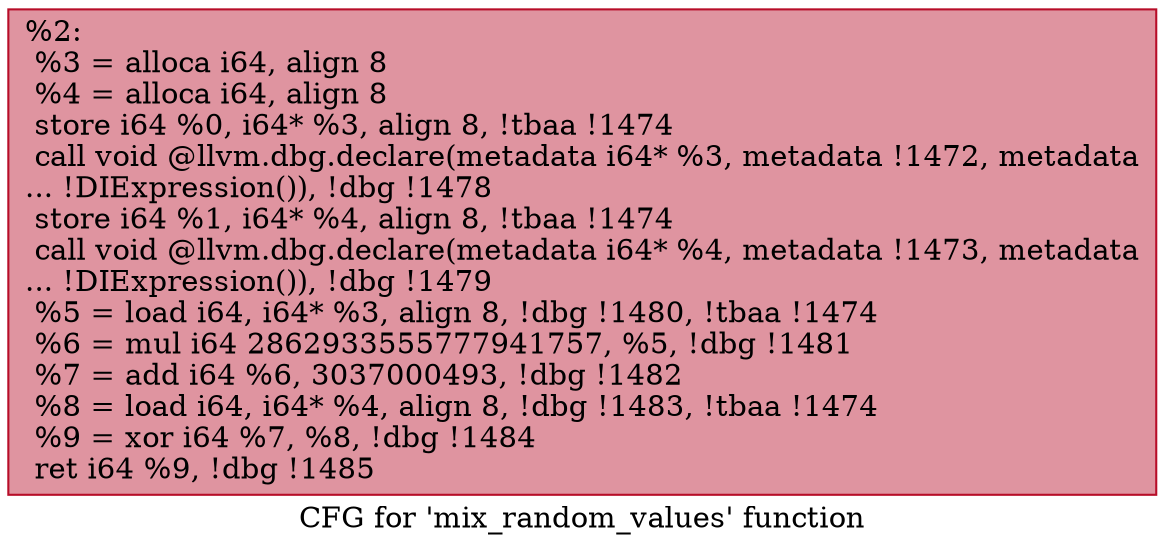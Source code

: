 digraph "CFG for 'mix_random_values' function" {
	label="CFG for 'mix_random_values' function";

	Node0x116ac70 [shape=record,color="#b70d28ff", style=filled, fillcolor="#b70d2870",label="{%2:\l  %3 = alloca i64, align 8\l  %4 = alloca i64, align 8\l  store i64 %0, i64* %3, align 8, !tbaa !1474\l  call void @llvm.dbg.declare(metadata i64* %3, metadata !1472, metadata\l... !DIExpression()), !dbg !1478\l  store i64 %1, i64* %4, align 8, !tbaa !1474\l  call void @llvm.dbg.declare(metadata i64* %4, metadata !1473, metadata\l... !DIExpression()), !dbg !1479\l  %5 = load i64, i64* %3, align 8, !dbg !1480, !tbaa !1474\l  %6 = mul i64 2862933555777941757, %5, !dbg !1481\l  %7 = add i64 %6, 3037000493, !dbg !1482\l  %8 = load i64, i64* %4, align 8, !dbg !1483, !tbaa !1474\l  %9 = xor i64 %7, %8, !dbg !1484\l  ret i64 %9, !dbg !1485\l}"];
}
